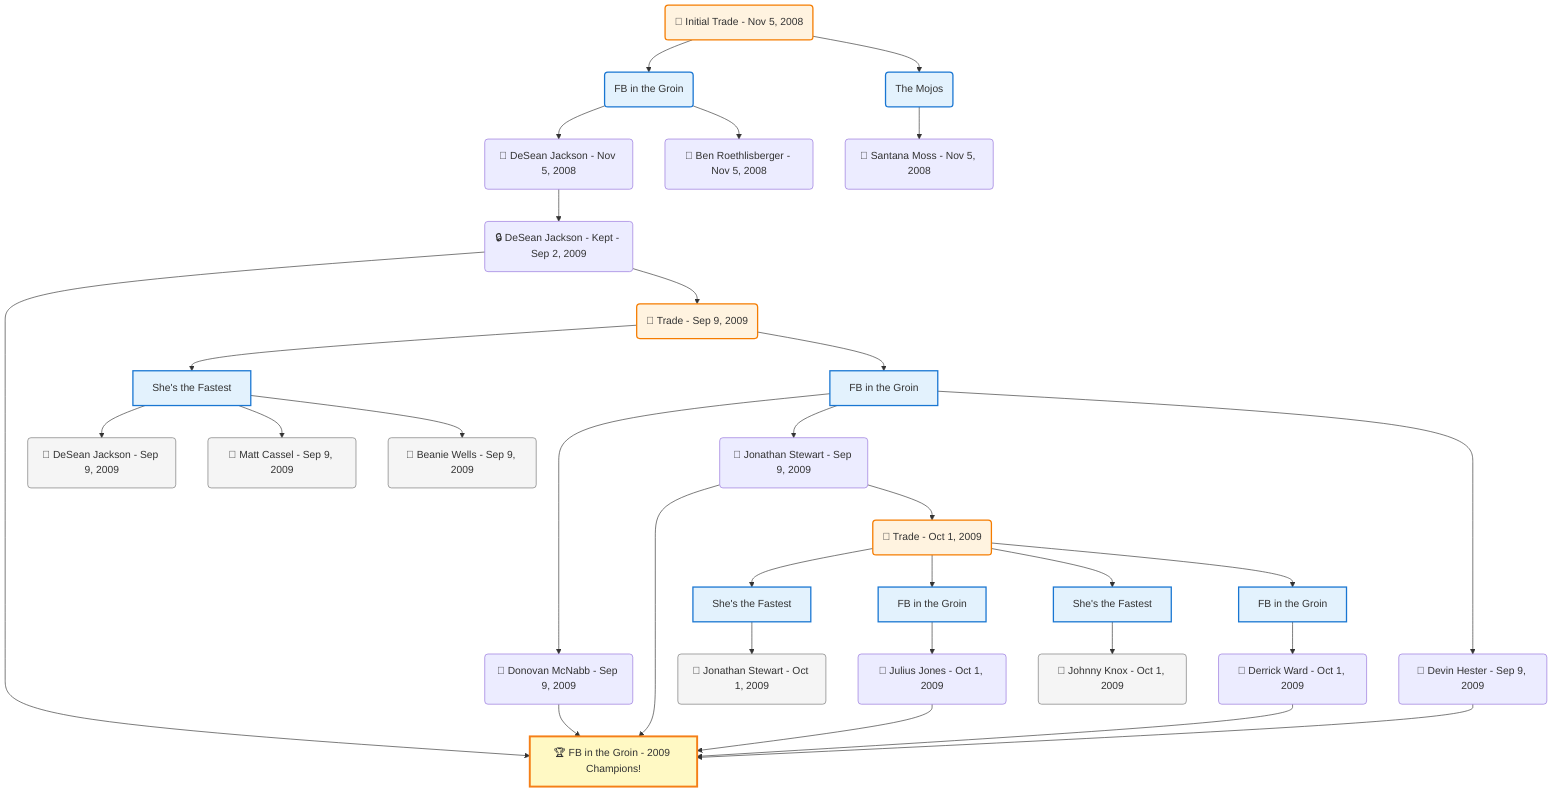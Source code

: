 flowchart TD

    TRADE_MAIN("🔄 Initial Trade - Nov 5, 2008")
    TEAM_1("FB in the Groin")
    TEAM_2("The Mojos")
    NODE_cb1ba05a-5cc4-4f55-a9c1-1a40c6000637("🔄 DeSean Jackson - Nov 5, 2008")
    NODE_bcd52ce9-b953-4a82-9e0b-0527be26bfa4("🔒 DeSean Jackson - Kept - Sep 2, 2009")
    CHAMP_f483ecf1-cd17-4991-854b-e52dfc957b45_2009["🏆 FB in the Groin - 2009 Champions!"]
    TRADE_d64744f2-649c-41d8-81d6-cb12408f9a20_3("🔄 Trade - Sep 9, 2009")
    TEAM_4449259f-64af-44fd-9235-1facc0926234_4["She's the Fastest"]
    NODE_620b330b-81b8-4a9f-9476-febda8d1f7e0("🔄 DeSean Jackson - Sep 9, 2009")
    NODE_da366052-1793-4ec3-aeef-e2d58fcebf07("🔄 Matt Cassel - Sep 9, 2009")
    NODE_6dd1fdfd-8b13-4c36-b124-f5bc0932f73f("🔄 Beanie Wells - Sep 9, 2009")
    TEAM_f483ecf1-cd17-4991-854b-e52dfc957b45_5["FB in the Groin"]
    NODE_3128e3d6-ada1-4ddc-99ad-add55e2d292b("🔄 Donovan McNabb - Sep 9, 2009")
    NODE_15682633-4c98-4792-b4d5-ef220e682543("🔄 Jonathan Stewart - Sep 9, 2009")
    TRADE_2e75919f-7f43-4753-b2ca-f52a7e93ce4e_6("🔄 Trade - Oct 1, 2009")
    TEAM_4449259f-64af-44fd-9235-1facc0926234_7["She's the Fastest"]
    NODE_83285925-8d16-4bc1-b0fb-55a3915fa4da("🔄 Jonathan Stewart - Oct 1, 2009")
    TEAM_f483ecf1-cd17-4991-854b-e52dfc957b45_8["FB in the Groin"]
    NODE_6bd2dbc8-26a3-4b6e-8848-0ab9fd44aa1c("🔄 Julius Jones - Oct 1, 2009")
    TEAM_4449259f-64af-44fd-9235-1facc0926234_9["She's the Fastest"]
    NODE_d83fde35-d3b4-4078-b9f5-8c7decd47ba4("🔄 Johnny Knox - Oct 1, 2009")
    TEAM_f483ecf1-cd17-4991-854b-e52dfc957b45_10["FB in the Groin"]
    NODE_a26c503a-f2bc-4cab-996f-f0253689a18b("🔄 Derrick Ward - Oct 1, 2009")
    NODE_2506304d-9aeb-4778-8bbb-feb1241129b8("🔄 Devin Hester - Sep 9, 2009")
    NODE_c5a004fa-c6ce-4e56-a5ca-71081721a629("🔄 Ben Roethlisberger - Nov 5, 2008")
    NODE_65e6ad00-c1d7-4912-a451-80fb65a5a9a2("🔄 Santana Moss - Nov 5, 2008")

    TRADE_MAIN --> TEAM_1
    TRADE_MAIN --> TEAM_2
    TEAM_1 --> NODE_cb1ba05a-5cc4-4f55-a9c1-1a40c6000637
    NODE_cb1ba05a-5cc4-4f55-a9c1-1a40c6000637 --> NODE_bcd52ce9-b953-4a82-9e0b-0527be26bfa4
    NODE_bcd52ce9-b953-4a82-9e0b-0527be26bfa4 --> CHAMP_f483ecf1-cd17-4991-854b-e52dfc957b45_2009
    NODE_bcd52ce9-b953-4a82-9e0b-0527be26bfa4 --> TRADE_d64744f2-649c-41d8-81d6-cb12408f9a20_3
    TRADE_d64744f2-649c-41d8-81d6-cb12408f9a20_3 --> TEAM_4449259f-64af-44fd-9235-1facc0926234_4
    TEAM_4449259f-64af-44fd-9235-1facc0926234_4 --> NODE_620b330b-81b8-4a9f-9476-febda8d1f7e0
    TEAM_4449259f-64af-44fd-9235-1facc0926234_4 --> NODE_da366052-1793-4ec3-aeef-e2d58fcebf07
    TEAM_4449259f-64af-44fd-9235-1facc0926234_4 --> NODE_6dd1fdfd-8b13-4c36-b124-f5bc0932f73f
    TRADE_d64744f2-649c-41d8-81d6-cb12408f9a20_3 --> TEAM_f483ecf1-cd17-4991-854b-e52dfc957b45_5
    TEAM_f483ecf1-cd17-4991-854b-e52dfc957b45_5 --> NODE_3128e3d6-ada1-4ddc-99ad-add55e2d292b
    NODE_3128e3d6-ada1-4ddc-99ad-add55e2d292b --> CHAMP_f483ecf1-cd17-4991-854b-e52dfc957b45_2009
    TEAM_f483ecf1-cd17-4991-854b-e52dfc957b45_5 --> NODE_15682633-4c98-4792-b4d5-ef220e682543
    NODE_15682633-4c98-4792-b4d5-ef220e682543 --> CHAMP_f483ecf1-cd17-4991-854b-e52dfc957b45_2009
    NODE_15682633-4c98-4792-b4d5-ef220e682543 --> TRADE_2e75919f-7f43-4753-b2ca-f52a7e93ce4e_6
    TRADE_2e75919f-7f43-4753-b2ca-f52a7e93ce4e_6 --> TEAM_4449259f-64af-44fd-9235-1facc0926234_7
    TEAM_4449259f-64af-44fd-9235-1facc0926234_7 --> NODE_83285925-8d16-4bc1-b0fb-55a3915fa4da
    TRADE_2e75919f-7f43-4753-b2ca-f52a7e93ce4e_6 --> TEAM_f483ecf1-cd17-4991-854b-e52dfc957b45_8
    TEAM_f483ecf1-cd17-4991-854b-e52dfc957b45_8 --> NODE_6bd2dbc8-26a3-4b6e-8848-0ab9fd44aa1c
    NODE_6bd2dbc8-26a3-4b6e-8848-0ab9fd44aa1c --> CHAMP_f483ecf1-cd17-4991-854b-e52dfc957b45_2009
    TRADE_2e75919f-7f43-4753-b2ca-f52a7e93ce4e_6 --> TEAM_4449259f-64af-44fd-9235-1facc0926234_9
    TEAM_4449259f-64af-44fd-9235-1facc0926234_9 --> NODE_d83fde35-d3b4-4078-b9f5-8c7decd47ba4
    TRADE_2e75919f-7f43-4753-b2ca-f52a7e93ce4e_6 --> TEAM_f483ecf1-cd17-4991-854b-e52dfc957b45_10
    TEAM_f483ecf1-cd17-4991-854b-e52dfc957b45_10 --> NODE_a26c503a-f2bc-4cab-996f-f0253689a18b
    NODE_a26c503a-f2bc-4cab-996f-f0253689a18b --> CHAMP_f483ecf1-cd17-4991-854b-e52dfc957b45_2009
    TEAM_f483ecf1-cd17-4991-854b-e52dfc957b45_5 --> NODE_2506304d-9aeb-4778-8bbb-feb1241129b8
    NODE_2506304d-9aeb-4778-8bbb-feb1241129b8 --> CHAMP_f483ecf1-cd17-4991-854b-e52dfc957b45_2009
    TEAM_1 --> NODE_c5a004fa-c6ce-4e56-a5ca-71081721a629
    TEAM_2 --> NODE_65e6ad00-c1d7-4912-a451-80fb65a5a9a2

    %% Node styling
    classDef teamNode fill:#e3f2fd,stroke:#1976d2,stroke-width:2px
    classDef tradeNode fill:#fff3e0,stroke:#f57c00,stroke-width:2px
    classDef playerNode fill:#f3e5f5,stroke:#7b1fa2,stroke-width:1px
    classDef nonRootPlayerNode fill:#f5f5f5,stroke:#757575,stroke-width:1px
    classDef endNode fill:#ffebee,stroke:#c62828,stroke-width:2px
    classDef waiverNode fill:#e8f5e8,stroke:#388e3c,stroke-width:2px
    classDef championshipNode fill:#fff9c4,stroke:#f57f17,stroke-width:3px

    class TEAM_1,TEAM_2,TEAM_4449259f-64af-44fd-9235-1facc0926234_4,TEAM_f483ecf1-cd17-4991-854b-e52dfc957b45_5,TEAM_4449259f-64af-44fd-9235-1facc0926234_7,TEAM_f483ecf1-cd17-4991-854b-e52dfc957b45_8,TEAM_4449259f-64af-44fd-9235-1facc0926234_9,TEAM_f483ecf1-cd17-4991-854b-e52dfc957b45_10 teamNode
    class CHAMP_f483ecf1-cd17-4991-854b-e52dfc957b45_2009 championshipNode
    class NODE_620b330b-81b8-4a9f-9476-febda8d1f7e0,NODE_da366052-1793-4ec3-aeef-e2d58fcebf07,NODE_6dd1fdfd-8b13-4c36-b124-f5bc0932f73f,NODE_83285925-8d16-4bc1-b0fb-55a3915fa4da,NODE_d83fde35-d3b4-4078-b9f5-8c7decd47ba4 nonRootPlayerNode
    class TRADE_MAIN,TRADE_d64744f2-649c-41d8-81d6-cb12408f9a20_3,TRADE_2e75919f-7f43-4753-b2ca-f52a7e93ce4e_6 tradeNode